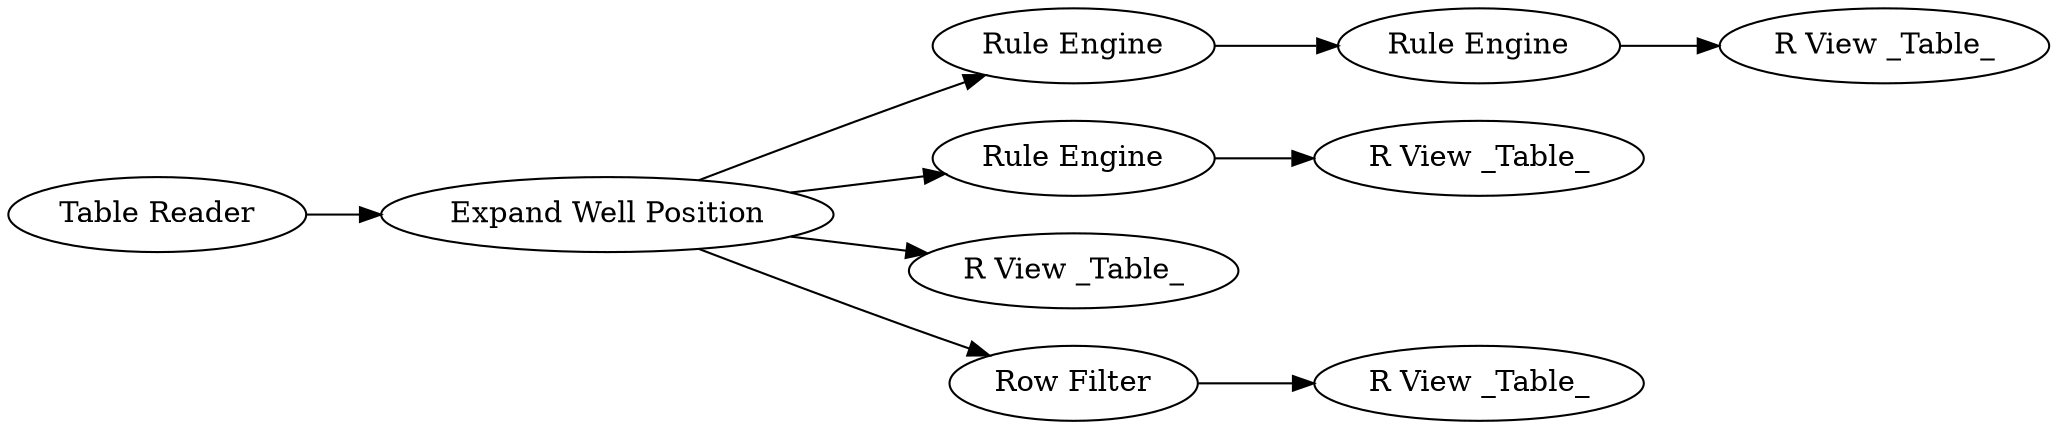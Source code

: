digraph {
	189 [label="R View _Table_"]
	257 [label="Expand Well Position"]
	259 [label="R View _Table_"]
	263 [label="R View _Table_"]
	264 [label="Rule Engine"]
	265 [label="Rule Engine"]
	266 [label="Rule Engine"]
	267 [label="R View _Table_"]
	268 [label="Row Filter"]
	275 [label="Table Reader"]
	257 -> 265
	257 -> 264
	257 -> 267
	257 -> 268
	264 -> 266
	265 -> 189
	266 -> 263
	268 -> 259
	275 -> 257
	rankdir=LR
}
